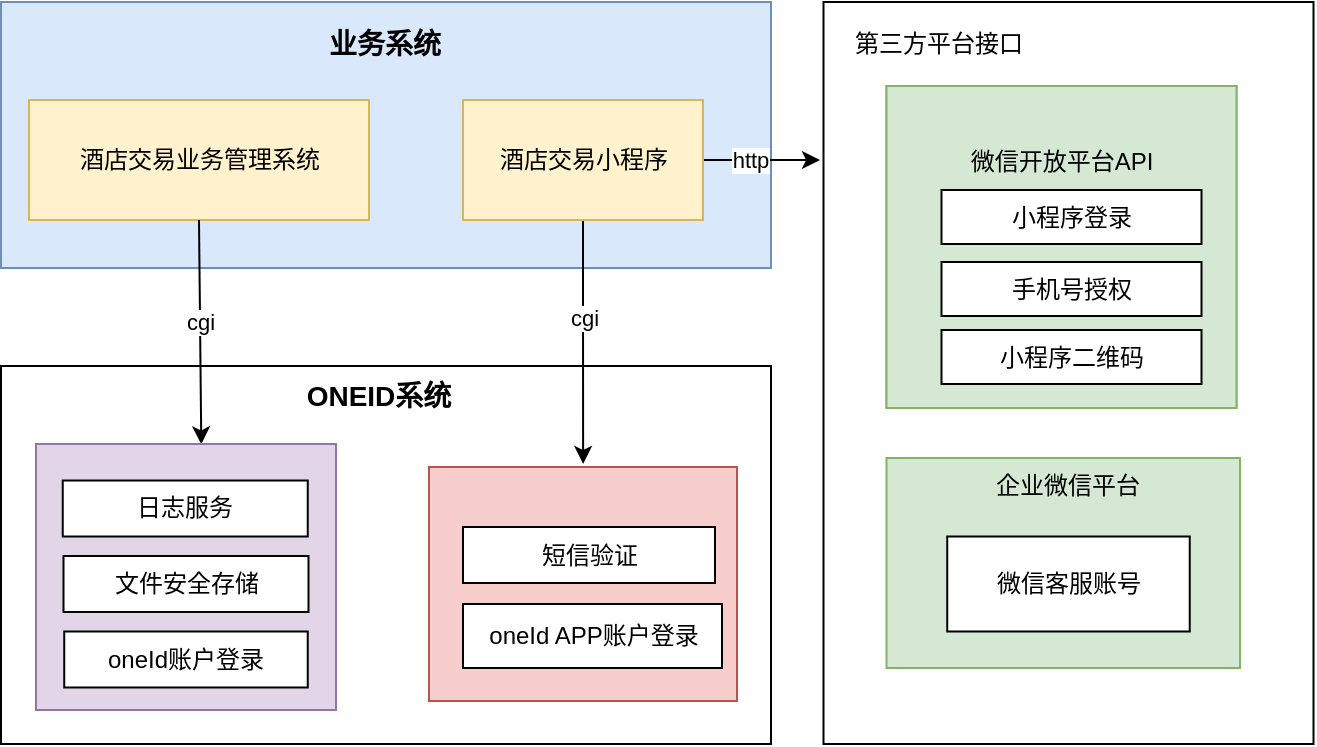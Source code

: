 <mxfile version="21.2.9" type="github">
  <diagram name="第 1 页" id="Np193QciclchziamgRV2">
    <mxGraphModel dx="819" dy="437" grid="1" gridSize="7" guides="1" tooltips="1" connect="1" arrows="1" fold="1" page="1" pageScale="1" pageWidth="827" pageHeight="1169" math="0" shadow="0">
      <root>
        <mxCell id="0" />
        <mxCell id="1" parent="0" />
        <mxCell id="oX5z3cnjNfNshfQTSJ5x-25" value="" style="rounded=0;whiteSpace=wrap;html=1;" parent="1" vertex="1">
          <mxGeometry x="150.5" y="413" width="385" height="189" as="geometry" />
        </mxCell>
        <mxCell id="oX5z3cnjNfNshfQTSJ5x-45" value="" style="rounded=0;whiteSpace=wrap;html=1;fillColor=#f8cecc;strokeColor=#b85450;" parent="1" vertex="1">
          <mxGeometry x="364.5" y="463.5" width="154" height="117" as="geometry" />
        </mxCell>
        <mxCell id="oX5z3cnjNfNshfQTSJ5x-27" value="" style="rounded=0;whiteSpace=wrap;html=1;" parent="1" vertex="1">
          <mxGeometry x="561.75" y="231" width="245" height="371" as="geometry" />
        </mxCell>
        <mxCell id="oX5z3cnjNfNshfQTSJ5x-28" value="" style="group;fillColor=#d5e8d4;strokeColor=#82b366;container=0;" parent="1" vertex="1" connectable="0">
          <mxGeometry x="593.25" y="273" width="175" height="161" as="geometry" />
        </mxCell>
        <mxCell id="oX5z3cnjNfNshfQTSJ5x-30" value="&lt;font style=&quot;font-size: 14px;&quot;&gt;&lt;b&gt;ONEID系统&lt;/b&gt;&lt;/font&gt;" style="text;html=1;strokeColor=none;fillColor=none;align=center;verticalAlign=middle;whiteSpace=wrap;rounded=0;" parent="1" vertex="1">
          <mxGeometry x="301" y="413" width="77" height="30" as="geometry" />
        </mxCell>
        <mxCell id="oX5z3cnjNfNshfQTSJ5x-34" value="短信验证" style="rounded=0;whiteSpace=wrap;html=1;" parent="1" vertex="1">
          <mxGeometry x="381.5" y="493.5" width="126" height="28" as="geometry" />
        </mxCell>
        <mxCell id="oX5z3cnjNfNshfQTSJ5x-37" value="oneId APP账户登录" style="rounded=0;whiteSpace=wrap;html=1;" parent="1" vertex="1">
          <mxGeometry x="381.5" y="532" width="129.5" height="32" as="geometry" />
        </mxCell>
        <mxCell id="oX5z3cnjNfNshfQTSJ5x-38" value="第三方平台接口" style="text;html=1;strokeColor=none;fillColor=none;align=center;verticalAlign=middle;whiteSpace=wrap;rounded=0;" parent="1" vertex="1">
          <mxGeometry x="567" y="231" width="105" height="42" as="geometry" />
        </mxCell>
        <mxCell id="oX5z3cnjNfNshfQTSJ5x-3" value="" style="rounded=0;whiteSpace=wrap;html=1;fillColor=#d5e8d4;strokeColor=#82b366;" parent="1" vertex="1">
          <mxGeometry x="593.25" y="273" width="175" height="161" as="geometry" />
        </mxCell>
        <mxCell id="oX5z3cnjNfNshfQTSJ5x-4" value="微信开放平台API" style="text;html=1;strokeColor=none;fillColor=none;align=center;verticalAlign=middle;whiteSpace=wrap;rounded=0;" parent="1" vertex="1">
          <mxGeometry x="631.75" y="304" width="98" height="14" as="geometry" />
        </mxCell>
        <mxCell id="oX5z3cnjNfNshfQTSJ5x-5" value="小程序登录" style="rounded=0;whiteSpace=wrap;html=1;" parent="1" vertex="1">
          <mxGeometry x="620.75" y="325" width="130" height="27" as="geometry" />
        </mxCell>
        <mxCell id="oX5z3cnjNfNshfQTSJ5x-6" value="手机号授权" style="rounded=0;whiteSpace=wrap;html=1;" parent="1" vertex="1">
          <mxGeometry x="620.75" y="361" width="130" height="27" as="geometry" />
        </mxCell>
        <mxCell id="oX5z3cnjNfNshfQTSJ5x-7" value="小程序二维码" style="rounded=0;whiteSpace=wrap;html=1;" parent="1" vertex="1">
          <mxGeometry x="620.75" y="395" width="130" height="27" as="geometry" />
        </mxCell>
        <mxCell id="oX5z3cnjNfNshfQTSJ5x-9" value="" style="rounded=0;whiteSpace=wrap;html=1;fillColor=#d5e8d4;strokeColor=#82b366;" parent="1" vertex="1">
          <mxGeometry x="593.25" y="459" width="176.75" height="105" as="geometry" />
        </mxCell>
        <mxCell id="oX5z3cnjNfNshfQTSJ5x-11" value="微信客服账号" style="rounded=0;whiteSpace=wrap;html=1;" parent="1" vertex="1">
          <mxGeometry x="623.62" y="498.25" width="121.25" height="47.5" as="geometry" />
        </mxCell>
        <mxCell id="oX5z3cnjNfNshfQTSJ5x-13" value="企业微信平台" style="text;html=1;strokeColor=none;fillColor=none;align=center;verticalAlign=middle;whiteSpace=wrap;rounded=0;" parent="1" vertex="1">
          <mxGeometry x="642.25" y="459" width="84" height="28" as="geometry" />
        </mxCell>
        <mxCell id="oX5z3cnjNfNshfQTSJ5x-26" value="" style="rounded=0;whiteSpace=wrap;html=1;fillColor=#dae8fc;strokeColor=#6c8ebf;" parent="1" vertex="1">
          <mxGeometry x="150.5" y="231" width="385.0" height="133" as="geometry" />
        </mxCell>
        <mxCell id="oX5z3cnjNfNshfQTSJ5x-29" value="&lt;font style=&quot;font-size: 14px;&quot;&gt;&lt;b&gt;业务系统&lt;/b&gt;&lt;/font&gt;" style="text;html=1;strokeColor=none;fillColor=none;align=center;verticalAlign=middle;whiteSpace=wrap;rounded=0;" parent="1" vertex="1">
          <mxGeometry x="312.44" y="237" width="61.111" height="30" as="geometry" />
        </mxCell>
        <mxCell id="oX5z3cnjNfNshfQTSJ5x-41" style="edgeStyle=orthogonalEdgeStyle;rounded=0;orthogonalLoop=1;jettySize=auto;html=1;" parent="1" source="oX5z3cnjNfNshfQTSJ5x-2" edge="1">
          <mxGeometry relative="1" as="geometry">
            <mxPoint x="560" y="310.0" as="targetPoint" />
          </mxGeometry>
        </mxCell>
        <mxCell id="2zVjmfnsai2pzxGcsKzd-4" value="http" style="edgeLabel;html=1;align=center;verticalAlign=middle;resizable=0;points=[];" vertex="1" connectable="0" parent="oX5z3cnjNfNshfQTSJ5x-41">
          <mxGeometry x="-0.197" y="-2" relative="1" as="geometry">
            <mxPoint y="-2" as="offset" />
          </mxGeometry>
        </mxCell>
        <mxCell id="oX5z3cnjNfNshfQTSJ5x-44" style="edgeStyle=orthogonalEdgeStyle;rounded=0;orthogonalLoop=1;jettySize=auto;html=1;entryX=0.756;entryY=0.259;entryDx=0;entryDy=0;entryPerimeter=0;" parent="1" source="oX5z3cnjNfNshfQTSJ5x-2" target="oX5z3cnjNfNshfQTSJ5x-25" edge="1">
          <mxGeometry relative="1" as="geometry" />
        </mxCell>
        <mxCell id="2zVjmfnsai2pzxGcsKzd-3" value="cgi" style="edgeLabel;html=1;align=center;verticalAlign=middle;resizable=0;points=[];" vertex="1" connectable="0" parent="oX5z3cnjNfNshfQTSJ5x-44">
          <mxGeometry x="-0.402" y="1" relative="1" as="geometry">
            <mxPoint x="-1" y="12" as="offset" />
          </mxGeometry>
        </mxCell>
        <mxCell id="oX5z3cnjNfNshfQTSJ5x-2" value="酒店交易小程序" style="rounded=0;whiteSpace=wrap;html=1;fillColor=#fff2cc;strokeColor=#d6b656;" parent="1" vertex="1">
          <mxGeometry x="381.5" y="280" width="120" height="60" as="geometry" />
        </mxCell>
        <mxCell id="oX5z3cnjNfNshfQTSJ5x-1" value="酒店交易业务管理系统" style="rounded=0;whiteSpace=wrap;html=1;fillColor=#fff2cc;strokeColor=#d6b656;" parent="1" vertex="1">
          <mxGeometry x="164.5" y="280" width="170" height="60" as="geometry" />
        </mxCell>
        <mxCell id="oX5z3cnjNfNshfQTSJ5x-39" value="" style="endArrow=classic;html=1;rounded=0;exitX=0.5;exitY=1;exitDx=0;exitDy=0;entryX=0.551;entryY=0.001;entryDx=0;entryDy=0;entryPerimeter=0;" parent="1" source="oX5z3cnjNfNshfQTSJ5x-1" target="oX5z3cnjNfNshfQTSJ5x-48" edge="1">
          <mxGeometry width="50" height="50" relative="1" as="geometry">
            <mxPoint x="266" y="414" as="sourcePoint" />
            <mxPoint x="250" y="413" as="targetPoint" />
          </mxGeometry>
        </mxCell>
        <mxCell id="2zVjmfnsai2pzxGcsKzd-1" value="cgi" style="edgeLabel;html=1;align=center;verticalAlign=middle;resizable=0;points=[];" vertex="1" connectable="0" parent="oX5z3cnjNfNshfQTSJ5x-39">
          <mxGeometry x="-0.096" relative="1" as="geometry">
            <mxPoint as="offset" />
          </mxGeometry>
        </mxCell>
        <mxCell id="oX5z3cnjNfNshfQTSJ5x-48" value="" style="rounded=0;whiteSpace=wrap;html=1;fillColor=#e1d5e7;strokeColor=#9673a6;" parent="1" vertex="1">
          <mxGeometry x="168" y="452" width="150" height="133" as="geometry" />
        </mxCell>
        <mxCell id="oX5z3cnjNfNshfQTSJ5x-43" value="日志服务" style="rounded=0;whiteSpace=wrap;html=1;" parent="1" vertex="1">
          <mxGeometry x="181.37" y="470.25" width="122.5" height="28" as="geometry" />
        </mxCell>
        <mxCell id="oX5z3cnjNfNshfQTSJ5x-36" value="oneId账户登录" style="rounded=0;whiteSpace=wrap;html=1;" parent="1" vertex="1">
          <mxGeometry x="182.12" y="545.75" width="121.75" height="28" as="geometry" />
        </mxCell>
        <mxCell id="oX5z3cnjNfNshfQTSJ5x-33" value="文件安全存储" style="rounded=0;whiteSpace=wrap;html=1;" parent="1" vertex="1">
          <mxGeometry x="181.75" y="508" width="122.5" height="28" as="geometry" />
        </mxCell>
      </root>
    </mxGraphModel>
  </diagram>
</mxfile>
